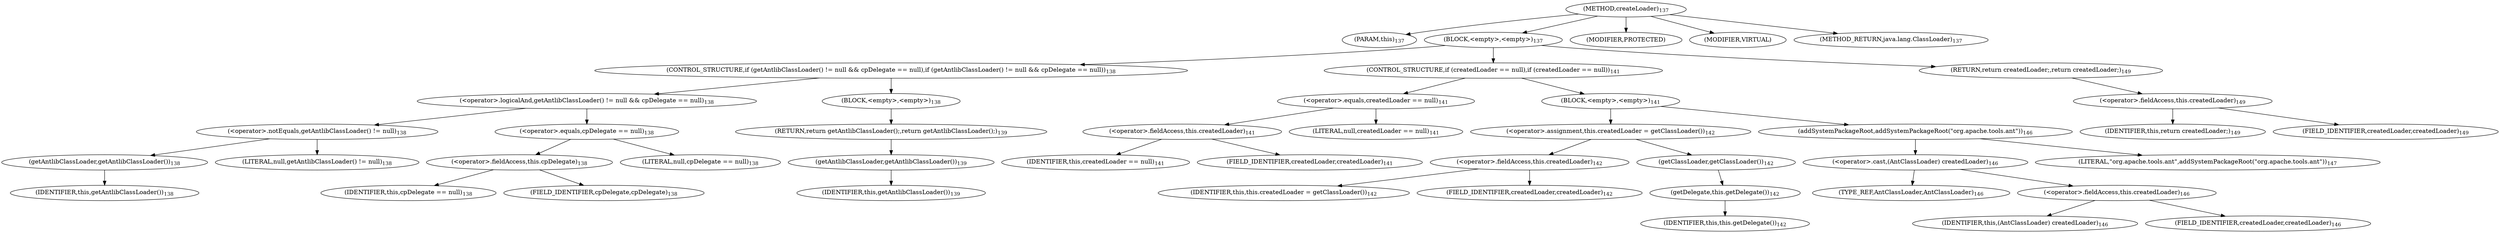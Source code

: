 digraph "createLoader" {  
"141" [label = <(METHOD,createLoader)<SUB>137</SUB>> ]
"23" [label = <(PARAM,this)<SUB>137</SUB>> ]
"142" [label = <(BLOCK,&lt;empty&gt;,&lt;empty&gt;)<SUB>137</SUB>> ]
"143" [label = <(CONTROL_STRUCTURE,if (getAntlibClassLoader() != null &amp;&amp; cpDelegate == null),if (getAntlibClassLoader() != null &amp;&amp; cpDelegate == null))<SUB>138</SUB>> ]
"144" [label = <(&lt;operator&gt;.logicalAnd,getAntlibClassLoader() != null &amp;&amp; cpDelegate == null)<SUB>138</SUB>> ]
"145" [label = <(&lt;operator&gt;.notEquals,getAntlibClassLoader() != null)<SUB>138</SUB>> ]
"146" [label = <(getAntlibClassLoader,getAntlibClassLoader())<SUB>138</SUB>> ]
"22" [label = <(IDENTIFIER,this,getAntlibClassLoader())<SUB>138</SUB>> ]
"147" [label = <(LITERAL,null,getAntlibClassLoader() != null)<SUB>138</SUB>> ]
"148" [label = <(&lt;operator&gt;.equals,cpDelegate == null)<SUB>138</SUB>> ]
"149" [label = <(&lt;operator&gt;.fieldAccess,this.cpDelegate)<SUB>138</SUB>> ]
"150" [label = <(IDENTIFIER,this,cpDelegate == null)<SUB>138</SUB>> ]
"151" [label = <(FIELD_IDENTIFIER,cpDelegate,cpDelegate)<SUB>138</SUB>> ]
"152" [label = <(LITERAL,null,cpDelegate == null)<SUB>138</SUB>> ]
"153" [label = <(BLOCK,&lt;empty&gt;,&lt;empty&gt;)<SUB>138</SUB>> ]
"154" [label = <(RETURN,return getAntlibClassLoader();,return getAntlibClassLoader();)<SUB>139</SUB>> ]
"155" [label = <(getAntlibClassLoader,getAntlibClassLoader())<SUB>139</SUB>> ]
"24" [label = <(IDENTIFIER,this,getAntlibClassLoader())<SUB>139</SUB>> ]
"156" [label = <(CONTROL_STRUCTURE,if (createdLoader == null),if (createdLoader == null))<SUB>141</SUB>> ]
"157" [label = <(&lt;operator&gt;.equals,createdLoader == null)<SUB>141</SUB>> ]
"158" [label = <(&lt;operator&gt;.fieldAccess,this.createdLoader)<SUB>141</SUB>> ]
"159" [label = <(IDENTIFIER,this,createdLoader == null)<SUB>141</SUB>> ]
"160" [label = <(FIELD_IDENTIFIER,createdLoader,createdLoader)<SUB>141</SUB>> ]
"161" [label = <(LITERAL,null,createdLoader == null)<SUB>141</SUB>> ]
"162" [label = <(BLOCK,&lt;empty&gt;,&lt;empty&gt;)<SUB>141</SUB>> ]
"163" [label = <(&lt;operator&gt;.assignment,this.createdLoader = getClassLoader())<SUB>142</SUB>> ]
"164" [label = <(&lt;operator&gt;.fieldAccess,this.createdLoader)<SUB>142</SUB>> ]
"165" [label = <(IDENTIFIER,this,this.createdLoader = getClassLoader())<SUB>142</SUB>> ]
"166" [label = <(FIELD_IDENTIFIER,createdLoader,createdLoader)<SUB>142</SUB>> ]
"167" [label = <(getClassLoader,getClassLoader())<SUB>142</SUB>> ]
"168" [label = <(getDelegate,this.getDelegate())<SUB>142</SUB>> ]
"25" [label = <(IDENTIFIER,this,this.getDelegate())<SUB>142</SUB>> ]
"169" [label = <(addSystemPackageRoot,addSystemPackageRoot(&quot;org.apache.tools.ant&quot;))<SUB>146</SUB>> ]
"170" [label = <(&lt;operator&gt;.cast,(AntClassLoader) createdLoader)<SUB>146</SUB>> ]
"171" [label = <(TYPE_REF,AntClassLoader,AntClassLoader)<SUB>146</SUB>> ]
"172" [label = <(&lt;operator&gt;.fieldAccess,this.createdLoader)<SUB>146</SUB>> ]
"173" [label = <(IDENTIFIER,this,(AntClassLoader) createdLoader)<SUB>146</SUB>> ]
"174" [label = <(FIELD_IDENTIFIER,createdLoader,createdLoader)<SUB>146</SUB>> ]
"175" [label = <(LITERAL,&quot;org.apache.tools.ant&quot;,addSystemPackageRoot(&quot;org.apache.tools.ant&quot;))<SUB>147</SUB>> ]
"176" [label = <(RETURN,return createdLoader;,return createdLoader;)<SUB>149</SUB>> ]
"177" [label = <(&lt;operator&gt;.fieldAccess,this.createdLoader)<SUB>149</SUB>> ]
"178" [label = <(IDENTIFIER,this,return createdLoader;)<SUB>149</SUB>> ]
"179" [label = <(FIELD_IDENTIFIER,createdLoader,createdLoader)<SUB>149</SUB>> ]
"180" [label = <(MODIFIER,PROTECTED)> ]
"181" [label = <(MODIFIER,VIRTUAL)> ]
"182" [label = <(METHOD_RETURN,java.lang.ClassLoader)<SUB>137</SUB>> ]
  "141" -> "23" 
  "141" -> "142" 
  "141" -> "180" 
  "141" -> "181" 
  "141" -> "182" 
  "142" -> "143" 
  "142" -> "156" 
  "142" -> "176" 
  "143" -> "144" 
  "143" -> "153" 
  "144" -> "145" 
  "144" -> "148" 
  "145" -> "146" 
  "145" -> "147" 
  "146" -> "22" 
  "148" -> "149" 
  "148" -> "152" 
  "149" -> "150" 
  "149" -> "151" 
  "153" -> "154" 
  "154" -> "155" 
  "155" -> "24" 
  "156" -> "157" 
  "156" -> "162" 
  "157" -> "158" 
  "157" -> "161" 
  "158" -> "159" 
  "158" -> "160" 
  "162" -> "163" 
  "162" -> "169" 
  "163" -> "164" 
  "163" -> "167" 
  "164" -> "165" 
  "164" -> "166" 
  "167" -> "168" 
  "168" -> "25" 
  "169" -> "170" 
  "169" -> "175" 
  "170" -> "171" 
  "170" -> "172" 
  "172" -> "173" 
  "172" -> "174" 
  "176" -> "177" 
  "177" -> "178" 
  "177" -> "179" 
}
